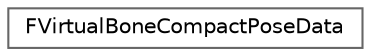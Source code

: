 digraph "Graphical Class Hierarchy"
{
 // INTERACTIVE_SVG=YES
 // LATEX_PDF_SIZE
  bgcolor="transparent";
  edge [fontname=Helvetica,fontsize=10,labelfontname=Helvetica,labelfontsize=10];
  node [fontname=Helvetica,fontsize=10,shape=box,height=0.2,width=0.4];
  rankdir="LR";
  Node0 [id="Node000000",label="FVirtualBoneCompactPoseData",height=0.2,width=0.4,color="grey40", fillcolor="white", style="filled",URL="$d5/d5f/structFVirtualBoneCompactPoseData.html",tooltip="This is a native transient structure."];
}
